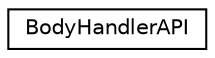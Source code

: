 digraph "Graphical Class Hierarchy"
{
 // LATEX_PDF_SIZE
  edge [fontname="Helvetica",fontsize="10",labelfontname="Helvetica",labelfontsize="10"];
  node [fontname="Helvetica",fontsize="10",shape=record];
  rankdir="LR";
  Node0 [label="BodyHandlerAPI",height=0.2,width=0.4,color="black", fillcolor="white", style="filled",URL="$class_body_handler_a_p_i.html",tooltip=" "];
}
